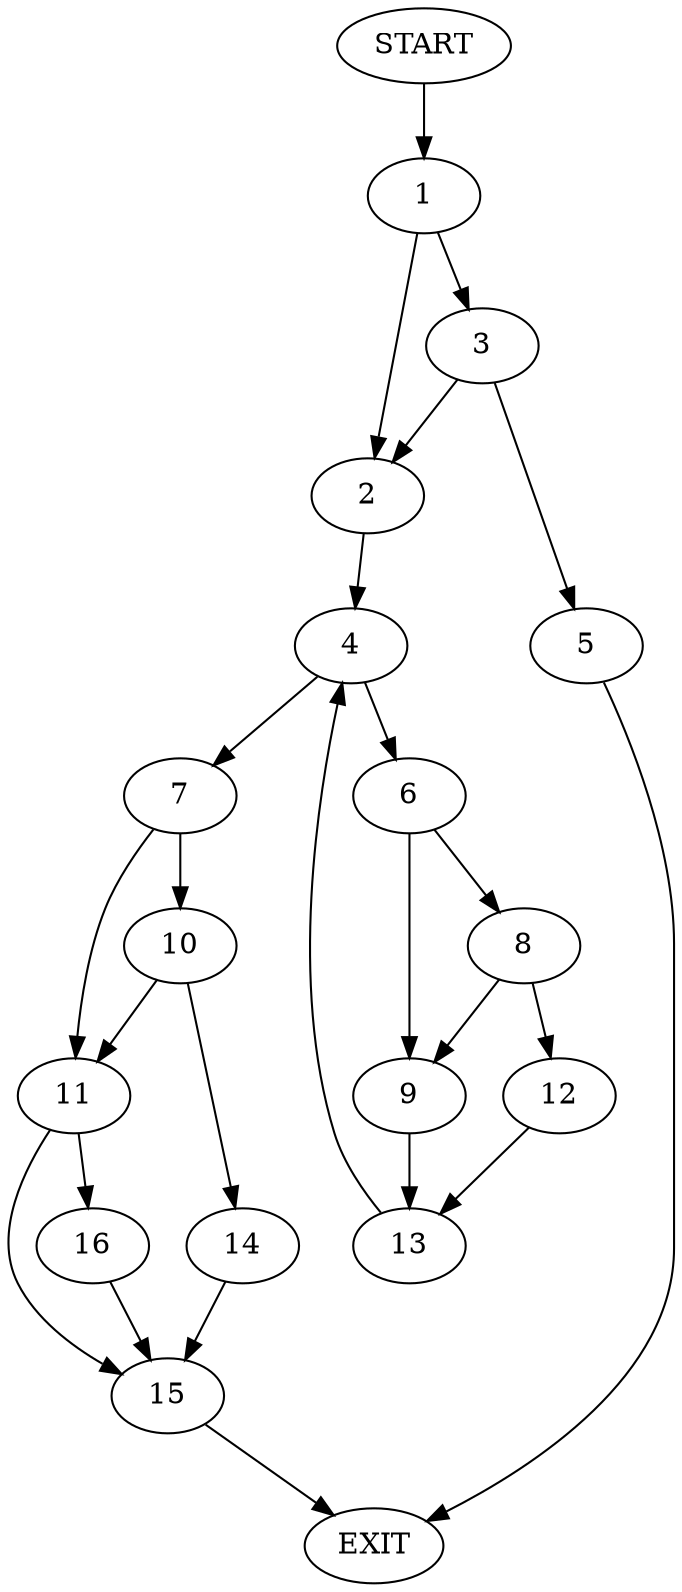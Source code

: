 digraph {
0 [label="START"]
17 [label="EXIT"]
0 -> 1
1 -> 2
1 -> 3
2 -> 4
3 -> 5
3 -> 2
5 -> 17
4 -> 6
4 -> 7
6 -> 8
6 -> 9
7 -> 10
7 -> 11
8 -> 12
8 -> 9
9 -> 13
12 -> 13
13 -> 4
10 -> 14
10 -> 11
11 -> 15
11 -> 16
14 -> 15
15 -> 17
16 -> 15
}
